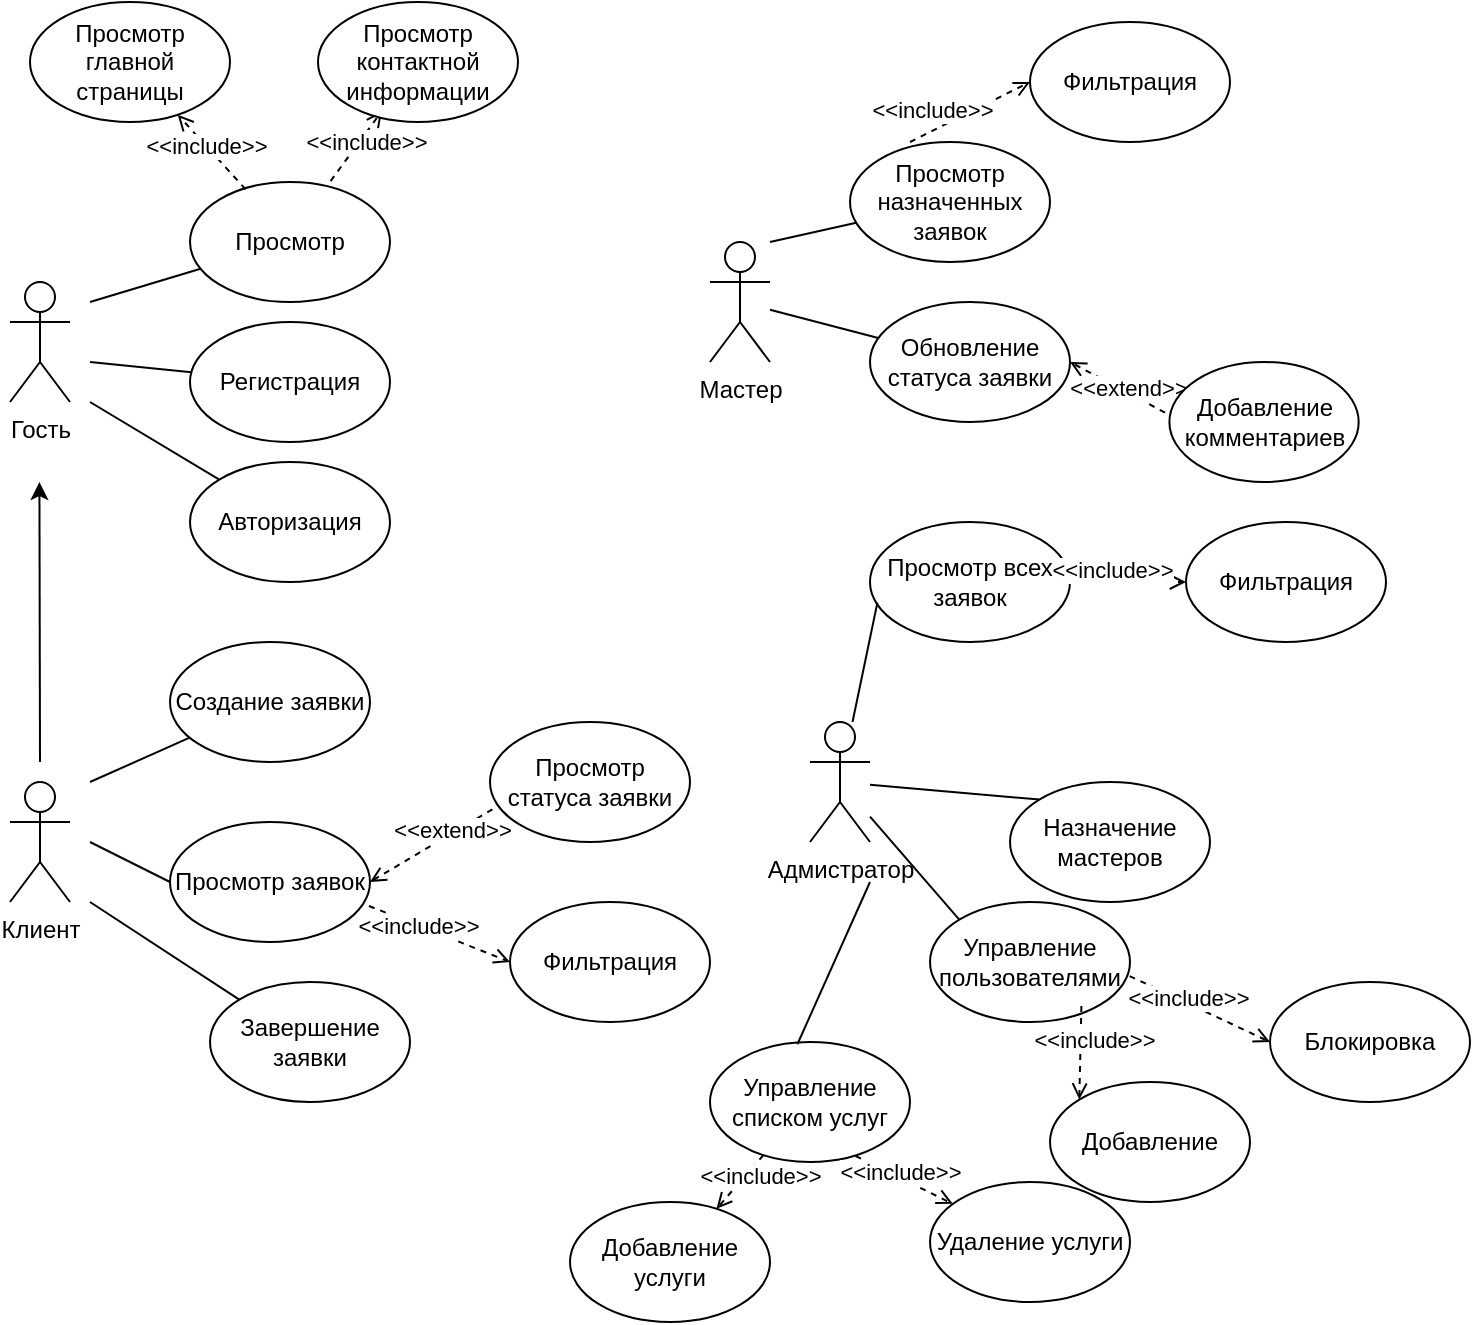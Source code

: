 <mxfile version="28.2.8">
  <diagram name="Страница — 1" id="hx-aiWHdt3KnNm_lIYHR">
    <mxGraphModel dx="922" dy="929" grid="1" gridSize="10" guides="1" tooltips="1" connect="1" arrows="1" fold="1" page="1" pageScale="1" pageWidth="827" pageHeight="1169" math="0" shadow="0">
      <root>
        <mxCell id="0" />
        <mxCell id="1" parent="0" />
        <mxCell id="BulfaYz1pbFP4ULBnnNi-1" value="Мастер" style="shape=umlActor;verticalLabelPosition=bottom;verticalAlign=top;html=1;outlineConnect=0;" vertex="1" parent="1">
          <mxGeometry x="510" y="170" width="30" height="60" as="geometry" />
        </mxCell>
        <mxCell id="BulfaYz1pbFP4ULBnnNi-2" value="Адмистратор" style="shape=umlActor;verticalLabelPosition=bottom;verticalAlign=top;html=1;outlineConnect=0;" vertex="1" parent="1">
          <mxGeometry x="560" y="410" width="30" height="60" as="geometry" />
        </mxCell>
        <mxCell id="BulfaYz1pbFP4ULBnnNi-4" value="Гость&lt;div&gt;&lt;br&gt;&lt;/div&gt;" style="shape=umlActor;verticalLabelPosition=bottom;verticalAlign=top;html=1;outlineConnect=0;" vertex="1" parent="1">
          <mxGeometry x="160" y="190" width="30" height="60" as="geometry" />
        </mxCell>
        <mxCell id="BulfaYz1pbFP4ULBnnNi-5" value="Клиент&lt;div&gt;&lt;br&gt;&lt;/div&gt;" style="shape=umlActor;verticalLabelPosition=bottom;verticalAlign=top;html=1;outlineConnect=0;" vertex="1" parent="1">
          <mxGeometry x="160" y="440" width="30" height="60" as="geometry" />
        </mxCell>
        <mxCell id="BulfaYz1pbFP4ULBnnNi-6" value="" style="endArrow=none;html=1;rounded=0;" edge="1" parent="1" target="BulfaYz1pbFP4ULBnnNi-7">
          <mxGeometry width="50" height="50" relative="1" as="geometry">
            <mxPoint x="200" y="200" as="sourcePoint" />
            <mxPoint x="220" y="170" as="targetPoint" />
          </mxGeometry>
        </mxCell>
        <mxCell id="BulfaYz1pbFP4ULBnnNi-7" value="&lt;font&gt;Просмотр&lt;/font&gt;" style="ellipse;whiteSpace=wrap;html=1;" vertex="1" parent="1">
          <mxGeometry x="250" y="140" width="100" height="60" as="geometry" />
        </mxCell>
        <mxCell id="BulfaYz1pbFP4ULBnnNi-10" value="" style="endArrow=none;html=1;rounded=0;" edge="1" parent="1" target="BulfaYz1pbFP4ULBnnNi-11">
          <mxGeometry width="50" height="50" relative="1" as="geometry">
            <mxPoint x="200" y="230" as="sourcePoint" />
            <mxPoint x="240" y="240" as="targetPoint" />
          </mxGeometry>
        </mxCell>
        <mxCell id="BulfaYz1pbFP4ULBnnNi-11" value="&lt;font&gt;Регистрация&lt;/font&gt;" style="ellipse;whiteSpace=wrap;html=1;" vertex="1" parent="1">
          <mxGeometry x="250" y="210" width="100" height="60" as="geometry" />
        </mxCell>
        <mxCell id="BulfaYz1pbFP4ULBnnNi-13" value="" style="endArrow=none;html=1;rounded=0;" edge="1" parent="1" target="BulfaYz1pbFP4ULBnnNi-14">
          <mxGeometry width="50" height="50" relative="1" as="geometry">
            <mxPoint x="200" y="250" as="sourcePoint" />
            <mxPoint x="240" y="310" as="targetPoint" />
          </mxGeometry>
        </mxCell>
        <mxCell id="BulfaYz1pbFP4ULBnnNi-14" value="&lt;font&gt;Авторизация&lt;/font&gt;" style="ellipse;whiteSpace=wrap;html=1;" vertex="1" parent="1">
          <mxGeometry x="250" y="280" width="100" height="60" as="geometry" />
        </mxCell>
        <mxCell id="BulfaYz1pbFP4ULBnnNi-17" value="&lt;font&gt;Просмотр главной страницы&lt;/font&gt;" style="ellipse;whiteSpace=wrap;html=1;" vertex="1" parent="1">
          <mxGeometry x="170" y="50" width="100" height="60" as="geometry" />
        </mxCell>
        <mxCell id="BulfaYz1pbFP4ULBnnNi-18" value="" style="endArrow=open;html=1;rounded=0;dashed=1;exitX=0.278;exitY=0.061;exitDx=0;exitDy=0;endFill=0;exitPerimeter=0;" edge="1" parent="1" source="BulfaYz1pbFP4ULBnnNi-7" target="BulfaYz1pbFP4ULBnnNi-17">
          <mxGeometry width="50" height="50" relative="1" as="geometry">
            <mxPoint x="220" y="180" as="sourcePoint" />
            <mxPoint x="270" y="130" as="targetPoint" />
          </mxGeometry>
        </mxCell>
        <mxCell id="BulfaYz1pbFP4ULBnnNi-42" value="&amp;lt;&amp;lt;include&amp;gt;&amp;gt;" style="edgeLabel;html=1;align=center;verticalAlign=middle;resizable=0;points=[];" vertex="1" connectable="0" parent="BulfaYz1pbFP4ULBnnNi-18">
          <mxGeometry x="0.177" relative="1" as="geometry">
            <mxPoint as="offset" />
          </mxGeometry>
        </mxCell>
        <mxCell id="BulfaYz1pbFP4ULBnnNi-19" value="" style="endArrow=open;html=1;rounded=0;dashed=1;endFill=0;entryX=0.32;entryY=0.908;entryDx=0;entryDy=0;exitX=0.703;exitY=-0.008;exitDx=0;exitDy=0;exitPerimeter=0;entryPerimeter=0;" edge="1" parent="1" source="BulfaYz1pbFP4ULBnnNi-7" target="BulfaYz1pbFP4ULBnnNi-20">
          <mxGeometry width="50" height="50" relative="1" as="geometry">
            <mxPoint x="350" y="110" as="sourcePoint" />
            <mxPoint x="356" y="120" as="targetPoint" />
          </mxGeometry>
        </mxCell>
        <mxCell id="BulfaYz1pbFP4ULBnnNi-43" value="&amp;lt;&amp;lt;include&amp;gt;&amp;gt;" style="edgeLabel;html=1;align=center;verticalAlign=middle;resizable=0;points=[];" vertex="1" connectable="0" parent="BulfaYz1pbFP4ULBnnNi-19">
          <mxGeometry x="-0.335" y="1" relative="1" as="geometry">
            <mxPoint x="10" y="-7" as="offset" />
          </mxGeometry>
        </mxCell>
        <mxCell id="BulfaYz1pbFP4ULBnnNi-20" value="&lt;font&gt;Просмотр контактной информации&lt;/font&gt;" style="ellipse;whiteSpace=wrap;html=1;" vertex="1" parent="1">
          <mxGeometry x="314" y="50" width="100" height="60" as="geometry" />
        </mxCell>
        <mxCell id="BulfaYz1pbFP4ULBnnNi-22" value="" style="endArrow=classic;html=1;rounded=0;" edge="1" parent="1">
          <mxGeometry width="50" height="50" relative="1" as="geometry">
            <mxPoint x="175" y="430" as="sourcePoint" />
            <mxPoint x="174.71" y="290" as="targetPoint" />
          </mxGeometry>
        </mxCell>
        <mxCell id="BulfaYz1pbFP4ULBnnNi-24" value="&lt;font&gt;Создание заявки&lt;/font&gt;" style="ellipse;whiteSpace=wrap;html=1;" vertex="1" parent="1">
          <mxGeometry x="240" y="370" width="100" height="60" as="geometry" />
        </mxCell>
        <mxCell id="BulfaYz1pbFP4ULBnnNi-26" value="&lt;font&gt;Просмотр заявок&lt;/font&gt;" style="ellipse;whiteSpace=wrap;html=1;" vertex="1" parent="1">
          <mxGeometry x="240" y="460" width="100" height="60" as="geometry" />
        </mxCell>
        <mxCell id="BulfaYz1pbFP4ULBnnNi-27" value="&lt;font&gt;Завершение заявки&lt;/font&gt;" style="ellipse;whiteSpace=wrap;html=1;" vertex="1" parent="1">
          <mxGeometry x="260" y="540" width="100" height="60" as="geometry" />
        </mxCell>
        <mxCell id="BulfaYz1pbFP4ULBnnNi-28" value="" style="endArrow=none;html=1;rounded=0;" edge="1" parent="1" target="BulfaYz1pbFP4ULBnnNi-24">
          <mxGeometry width="50" height="50" relative="1" as="geometry">
            <mxPoint x="200" y="440" as="sourcePoint" />
            <mxPoint x="230" y="310" as="targetPoint" />
          </mxGeometry>
        </mxCell>
        <mxCell id="BulfaYz1pbFP4ULBnnNi-29" value="" style="endArrow=none;html=1;rounded=0;entryX=0;entryY=0.5;entryDx=0;entryDy=0;" edge="1" parent="1" target="BulfaYz1pbFP4ULBnnNi-26">
          <mxGeometry width="50" height="50" relative="1" as="geometry">
            <mxPoint x="200" y="470" as="sourcePoint" />
            <mxPoint x="230" y="310" as="targetPoint" />
          </mxGeometry>
        </mxCell>
        <mxCell id="BulfaYz1pbFP4ULBnnNi-30" value="" style="endArrow=none;html=1;rounded=0;entryX=0;entryY=0;entryDx=0;entryDy=0;" edge="1" parent="1" target="BulfaYz1pbFP4ULBnnNi-27">
          <mxGeometry width="50" height="50" relative="1" as="geometry">
            <mxPoint x="200" y="500" as="sourcePoint" />
            <mxPoint x="230" y="310" as="targetPoint" />
          </mxGeometry>
        </mxCell>
        <mxCell id="BulfaYz1pbFP4ULBnnNi-35" value="&lt;font&gt;Просмотр назначенных заявок&lt;/font&gt;" style="ellipse;whiteSpace=wrap;html=1;" vertex="1" parent="1">
          <mxGeometry x="580" y="120" width="100" height="60" as="geometry" />
        </mxCell>
        <mxCell id="BulfaYz1pbFP4ULBnnNi-36" value="" style="endArrow=none;html=1;rounded=0;" edge="1" parent="1" target="BulfaYz1pbFP4ULBnnNi-35">
          <mxGeometry width="50" height="50" relative="1" as="geometry">
            <mxPoint x="540" y="170" as="sourcePoint" />
            <mxPoint x="570" y="20" as="targetPoint" />
          </mxGeometry>
        </mxCell>
        <mxCell id="BulfaYz1pbFP4ULBnnNi-39" value="Обновление статуса заявки" style="ellipse;whiteSpace=wrap;html=1;" vertex="1" parent="1">
          <mxGeometry x="590" y="200" width="100" height="60" as="geometry" />
        </mxCell>
        <mxCell id="BulfaYz1pbFP4ULBnnNi-40" value="" style="endArrow=none;html=1;rounded=0;" edge="1" parent="1" target="BulfaYz1pbFP4ULBnnNi-39" source="BulfaYz1pbFP4ULBnnNi-1">
          <mxGeometry width="50" height="50" relative="1" as="geometry">
            <mxPoint x="550" y="250" as="sourcePoint" />
            <mxPoint x="580" y="100" as="targetPoint" />
          </mxGeometry>
        </mxCell>
        <mxCell id="BulfaYz1pbFP4ULBnnNi-45" value="" style="endArrow=open;html=1;rounded=0;dashed=1;endFill=0;entryX=1;entryY=0.5;entryDx=0;entryDy=0;exitX=0.012;exitY=0.728;exitDx=0;exitDy=0;exitPerimeter=0;" edge="1" parent="1" source="BulfaYz1pbFP4ULBnnNi-47" target="BulfaYz1pbFP4ULBnnNi-26">
          <mxGeometry width="50" height="50" relative="1" as="geometry">
            <mxPoint x="420" y="520" as="sourcePoint" />
            <mxPoint x="380" y="540" as="targetPoint" />
          </mxGeometry>
        </mxCell>
        <mxCell id="BulfaYz1pbFP4ULBnnNi-46" value="&amp;lt;&amp;lt;extend&amp;gt;&amp;gt;" style="edgeLabel;html=1;align=center;verticalAlign=middle;resizable=0;points=[];" vertex="1" connectable="0" parent="BulfaYz1pbFP4ULBnnNi-45">
          <mxGeometry x="-0.335" y="1" relative="1" as="geometry">
            <mxPoint x="-1" y="-3" as="offset" />
          </mxGeometry>
        </mxCell>
        <mxCell id="BulfaYz1pbFP4ULBnnNi-47" value="&lt;font&gt;Просмотр статуса заявки&lt;/font&gt;" style="ellipse;whiteSpace=wrap;html=1;" vertex="1" parent="1">
          <mxGeometry x="400" y="410" width="100" height="60" as="geometry" />
        </mxCell>
        <mxCell id="BulfaYz1pbFP4ULBnnNi-48" value="" style="endArrow=open;html=1;rounded=0;dashed=1;endFill=0;entryX=0;entryY=0.5;entryDx=0;entryDy=0;exitX=0.995;exitY=0.7;exitDx=0;exitDy=0;exitPerimeter=0;" edge="1" parent="1" target="BulfaYz1pbFP4ULBnnNi-50" source="BulfaYz1pbFP4ULBnnNi-26">
          <mxGeometry width="50" height="50" relative="1" as="geometry">
            <mxPoint x="420" y="560" as="sourcePoint" />
            <mxPoint x="456" y="540" as="targetPoint" />
          </mxGeometry>
        </mxCell>
        <mxCell id="BulfaYz1pbFP4ULBnnNi-49" value="&amp;lt;&amp;lt;include&amp;gt;&amp;gt;" style="edgeLabel;html=1;align=center;verticalAlign=middle;resizable=0;points=[];" vertex="1" connectable="0" parent="BulfaYz1pbFP4ULBnnNi-48">
          <mxGeometry x="-0.335" y="1" relative="1" as="geometry">
            <mxPoint x="1" y="1" as="offset" />
          </mxGeometry>
        </mxCell>
        <mxCell id="BulfaYz1pbFP4ULBnnNi-50" value="&lt;font&gt;Фильтрация&lt;/font&gt;" style="ellipse;whiteSpace=wrap;html=1;" vertex="1" parent="1">
          <mxGeometry x="410" y="500" width="100" height="60" as="geometry" />
        </mxCell>
        <mxCell id="BulfaYz1pbFP4ULBnnNi-56" value="" style="endArrow=open;html=1;rounded=0;dashed=1;endFill=0;entryX=0;entryY=0.5;entryDx=0;entryDy=0;exitX=0.603;exitY=0.061;exitDx=0;exitDy=0;exitPerimeter=0;" edge="1" parent="1" target="BulfaYz1pbFP4ULBnnNi-58">
          <mxGeometry width="50" height="50" relative="1" as="geometry">
            <mxPoint x="610" y="120.0" as="sourcePoint" />
            <mxPoint x="685.7" y="86.34" as="targetPoint" />
          </mxGeometry>
        </mxCell>
        <mxCell id="BulfaYz1pbFP4ULBnnNi-57" value="&amp;lt;&amp;lt;include&amp;gt;&amp;gt;" style="edgeLabel;html=1;align=center;verticalAlign=middle;resizable=0;points=[];" vertex="1" connectable="0" parent="BulfaYz1pbFP4ULBnnNi-56">
          <mxGeometry x="-0.335" y="1" relative="1" as="geometry">
            <mxPoint x="-9" y="-5" as="offset" />
          </mxGeometry>
        </mxCell>
        <mxCell id="BulfaYz1pbFP4ULBnnNi-58" value="&lt;font&gt;Фильтрация&lt;/font&gt;" style="ellipse;whiteSpace=wrap;html=1;" vertex="1" parent="1">
          <mxGeometry x="670" y="60" width="100" height="60" as="geometry" />
        </mxCell>
        <mxCell id="BulfaYz1pbFP4ULBnnNi-61" value="" style="endArrow=open;html=1;rounded=0;dashed=1;endFill=0;entryX=1;entryY=0.5;entryDx=0;entryDy=0;exitX=-0.023;exitY=0.422;exitDx=0;exitDy=0;exitPerimeter=0;" edge="1" parent="1" source="BulfaYz1pbFP4ULBnnNi-63" target="BulfaYz1pbFP4ULBnnNi-39">
          <mxGeometry width="50" height="50" relative="1" as="geometry">
            <mxPoint x="695.14" y="446.85" as="sourcePoint" />
            <mxPoint x="650" y="270" as="targetPoint" />
          </mxGeometry>
        </mxCell>
        <mxCell id="BulfaYz1pbFP4ULBnnNi-62" value="&amp;lt;&amp;lt;extend&amp;gt;&amp;gt;" style="edgeLabel;html=1;align=center;verticalAlign=middle;resizable=0;points=[];" vertex="1" connectable="0" parent="BulfaYz1pbFP4ULBnnNi-61">
          <mxGeometry x="-0.335" y="1" relative="1" as="geometry">
            <mxPoint x="-2" y="-5" as="offset" />
          </mxGeometry>
        </mxCell>
        <mxCell id="BulfaYz1pbFP4ULBnnNi-63" value="&lt;font&gt;Добавление комментариев&lt;/font&gt;" style="ellipse;whiteSpace=wrap;html=1;" vertex="1" parent="1">
          <mxGeometry x="739.7" y="230.0" width="94.64" height="60" as="geometry" />
        </mxCell>
        <mxCell id="BulfaYz1pbFP4ULBnnNi-64" value="&lt;font&gt;Просмотр всех заявок&lt;/font&gt;" style="ellipse;whiteSpace=wrap;html=1;" vertex="1" parent="1">
          <mxGeometry x="590" y="310.0" width="100" height="60" as="geometry" />
        </mxCell>
        <mxCell id="BulfaYz1pbFP4ULBnnNi-65" value="" style="endArrow=open;html=1;rounded=0;dashed=1;endFill=0;entryX=0;entryY=0.5;entryDx=0;entryDy=0;" edge="1" parent="1" target="BulfaYz1pbFP4ULBnnNi-67" source="BulfaYz1pbFP4ULBnnNi-64">
          <mxGeometry width="50" height="50" relative="1" as="geometry">
            <mxPoint x="720.3" y="408.66" as="sourcePoint" />
            <mxPoint x="796" y="375" as="targetPoint" />
          </mxGeometry>
        </mxCell>
        <mxCell id="BulfaYz1pbFP4ULBnnNi-66" value="&amp;lt;&amp;lt;include&amp;gt;&amp;gt;" style="edgeLabel;html=1;align=center;verticalAlign=middle;resizable=0;points=[];" vertex="1" connectable="0" parent="BulfaYz1pbFP4ULBnnNi-65">
          <mxGeometry x="-0.335" y="1" relative="1" as="geometry">
            <mxPoint x="1" y="-5" as="offset" />
          </mxGeometry>
        </mxCell>
        <mxCell id="BulfaYz1pbFP4ULBnnNi-67" value="&lt;font&gt;Фильтрация&lt;/font&gt;" style="ellipse;whiteSpace=wrap;html=1;" vertex="1" parent="1">
          <mxGeometry x="748" y="310" width="100" height="60" as="geometry" />
        </mxCell>
        <mxCell id="BulfaYz1pbFP4ULBnnNi-68" value="" style="endArrow=none;html=1;rounded=0;entryX=0.037;entryY=0.672;entryDx=0;entryDy=0;entryPerimeter=0;" edge="1" parent="1" source="BulfaYz1pbFP4ULBnnNi-2" target="BulfaYz1pbFP4ULBnnNi-64">
          <mxGeometry width="50" height="50" relative="1" as="geometry">
            <mxPoint x="670" y="520" as="sourcePoint" />
            <mxPoint x="720" y="470" as="targetPoint" />
          </mxGeometry>
        </mxCell>
        <mxCell id="BulfaYz1pbFP4ULBnnNi-69" value="" style="endArrow=none;html=1;rounded=0;exitX=0;exitY=0;exitDx=0;exitDy=0;" edge="1" parent="1" source="BulfaYz1pbFP4ULBnnNi-70" target="BulfaYz1pbFP4ULBnnNi-2">
          <mxGeometry width="50" height="50" relative="1" as="geometry">
            <mxPoint x="700" y="520" as="sourcePoint" />
            <mxPoint x="620" y="450" as="targetPoint" />
          </mxGeometry>
        </mxCell>
        <mxCell id="BulfaYz1pbFP4ULBnnNi-70" value="&lt;font&gt;Назначение мастеров&lt;/font&gt;" style="ellipse;whiteSpace=wrap;html=1;" vertex="1" parent="1">
          <mxGeometry x="660" y="440" width="100" height="60" as="geometry" />
        </mxCell>
        <mxCell id="BulfaYz1pbFP4ULBnnNi-74" value="" style="endArrow=none;html=1;rounded=0;exitX=0;exitY=0;exitDx=0;exitDy=0;" edge="1" parent="1" source="BulfaYz1pbFP4ULBnnNi-75" target="BulfaYz1pbFP4ULBnnNi-2">
          <mxGeometry width="50" height="50" relative="1" as="geometry">
            <mxPoint x="740" y="609.5" as="sourcePoint" />
            <mxPoint x="610" y="460" as="targetPoint" />
          </mxGeometry>
        </mxCell>
        <mxCell id="BulfaYz1pbFP4ULBnnNi-75" value="&lt;font&gt;Управление пользователями&lt;/font&gt;" style="ellipse;whiteSpace=wrap;html=1;" vertex="1" parent="1">
          <mxGeometry x="620" y="500" width="100" height="60" as="geometry" />
        </mxCell>
        <mxCell id="BulfaYz1pbFP4ULBnnNi-80" value="" style="endArrow=open;html=1;rounded=0;dashed=1;endFill=0;entryX=0;entryY=0.5;entryDx=0;entryDy=0;exitX=0.998;exitY=0.617;exitDx=0;exitDy=0;exitPerimeter=0;" edge="1" parent="1" target="BulfaYz1pbFP4ULBnnNi-82" source="BulfaYz1pbFP4ULBnnNi-75">
          <mxGeometry width="50" height="50" relative="1" as="geometry">
            <mxPoint x="800" y="629" as="sourcePoint" />
            <mxPoint x="861" y="600" as="targetPoint" />
          </mxGeometry>
        </mxCell>
        <mxCell id="BulfaYz1pbFP4ULBnnNi-81" value="&amp;lt;&amp;lt;include&amp;gt;&amp;gt;" style="edgeLabel;html=1;align=center;verticalAlign=middle;resizable=0;points=[];" vertex="1" connectable="0" parent="BulfaYz1pbFP4ULBnnNi-80">
          <mxGeometry x="-0.335" y="1" relative="1" as="geometry">
            <mxPoint x="5" y="1" as="offset" />
          </mxGeometry>
        </mxCell>
        <mxCell id="BulfaYz1pbFP4ULBnnNi-82" value="Блокировка" style="ellipse;whiteSpace=wrap;html=1;" vertex="1" parent="1">
          <mxGeometry x="790" y="540" width="100" height="60" as="geometry" />
        </mxCell>
        <mxCell id="BulfaYz1pbFP4ULBnnNi-83" value="" style="endArrow=open;html=1;rounded=0;dashed=1;endFill=0;entryX=0;entryY=0;entryDx=0;entryDy=0;exitX=0.757;exitY=0.867;exitDx=0;exitDy=0;exitPerimeter=0;" edge="1" parent="1" target="BulfaYz1pbFP4ULBnnNi-85" source="BulfaYz1pbFP4ULBnnNi-75">
          <mxGeometry width="50" height="50" relative="1" as="geometry">
            <mxPoint x="746.31" y="600.36" as="sourcePoint" />
            <mxPoint x="821.33" y="660" as="targetPoint" />
          </mxGeometry>
        </mxCell>
        <mxCell id="BulfaYz1pbFP4ULBnnNi-84" value="&amp;lt;&amp;lt;include&amp;gt;&amp;gt;" style="edgeLabel;html=1;align=center;verticalAlign=middle;resizable=0;points=[];" vertex="1" connectable="0" parent="BulfaYz1pbFP4ULBnnNi-83">
          <mxGeometry x="-0.335" y="1" relative="1" as="geometry">
            <mxPoint x="5" y="1" as="offset" />
          </mxGeometry>
        </mxCell>
        <mxCell id="BulfaYz1pbFP4ULBnnNi-85" value="Добавление" style="ellipse;whiteSpace=wrap;html=1;" vertex="1" parent="1">
          <mxGeometry x="680.0" y="590" width="100" height="60" as="geometry" />
        </mxCell>
        <mxCell id="BulfaYz1pbFP4ULBnnNi-86" value="&lt;font&gt;Управление списком услуг&lt;/font&gt;" style="ellipse;whiteSpace=wrap;html=1;" vertex="1" parent="1">
          <mxGeometry x="510" y="570" width="100" height="60" as="geometry" />
        </mxCell>
        <mxCell id="BulfaYz1pbFP4ULBnnNi-87" value="" style="endArrow=none;html=1;rounded=0;exitX=0.437;exitY=0.019;exitDx=0;exitDy=0;exitPerimeter=0;" edge="1" parent="1" source="BulfaYz1pbFP4ULBnnNi-86">
          <mxGeometry width="50" height="50" relative="1" as="geometry">
            <mxPoint x="670" y="520" as="sourcePoint" />
            <mxPoint x="590" y="490" as="targetPoint" />
          </mxGeometry>
        </mxCell>
        <mxCell id="BulfaYz1pbFP4ULBnnNi-88" value="" style="endArrow=open;html=1;rounded=0;dashed=1;endFill=0;exitX=0.728;exitY=0.95;exitDx=0;exitDy=0;exitPerimeter=0;" edge="1" parent="1" target="BulfaYz1pbFP4ULBnnNi-90" source="BulfaYz1pbFP4ULBnnNi-86">
          <mxGeometry width="50" height="50" relative="1" as="geometry">
            <mxPoint x="564" y="647" as="sourcePoint" />
            <mxPoint x="642" y="670" as="targetPoint" />
          </mxGeometry>
        </mxCell>
        <mxCell id="BulfaYz1pbFP4ULBnnNi-89" value="&amp;lt;&amp;lt;include&amp;gt;&amp;gt;" style="edgeLabel;html=1;align=center;verticalAlign=middle;resizable=0;points=[];" vertex="1" connectable="0" parent="BulfaYz1pbFP4ULBnnNi-88">
          <mxGeometry x="-0.335" y="1" relative="1" as="geometry">
            <mxPoint x="5" y="1" as="offset" />
          </mxGeometry>
        </mxCell>
        <mxCell id="BulfaYz1pbFP4ULBnnNi-90" value="Удаление услуги" style="ellipse;whiteSpace=wrap;html=1;" vertex="1" parent="1">
          <mxGeometry x="620" y="640" width="100" height="60" as="geometry" />
        </mxCell>
        <mxCell id="BulfaYz1pbFP4ULBnnNi-91" value="" style="endArrow=open;html=1;rounded=0;dashed=1;endFill=0;" edge="1" parent="1" target="BulfaYz1pbFP4ULBnnNi-93" source="BulfaYz1pbFP4ULBnnNi-86">
          <mxGeometry width="50" height="50" relative="1" as="geometry">
            <mxPoint x="540" y="662" as="sourcePoint" />
            <mxPoint x="602.33" y="730" as="targetPoint" />
          </mxGeometry>
        </mxCell>
        <mxCell id="BulfaYz1pbFP4ULBnnNi-92" value="&amp;lt;&amp;lt;include&amp;gt;&amp;gt;" style="edgeLabel;html=1;align=center;verticalAlign=middle;resizable=0;points=[];" vertex="1" connectable="0" parent="BulfaYz1pbFP4ULBnnNi-91">
          <mxGeometry x="-0.335" y="1" relative="1" as="geometry">
            <mxPoint x="5" y="1" as="offset" />
          </mxGeometry>
        </mxCell>
        <mxCell id="BulfaYz1pbFP4ULBnnNi-93" value="Добавление услуги" style="ellipse;whiteSpace=wrap;html=1;" vertex="1" parent="1">
          <mxGeometry x="440.0" y="650" width="100" height="60" as="geometry" />
        </mxCell>
      </root>
    </mxGraphModel>
  </diagram>
</mxfile>
